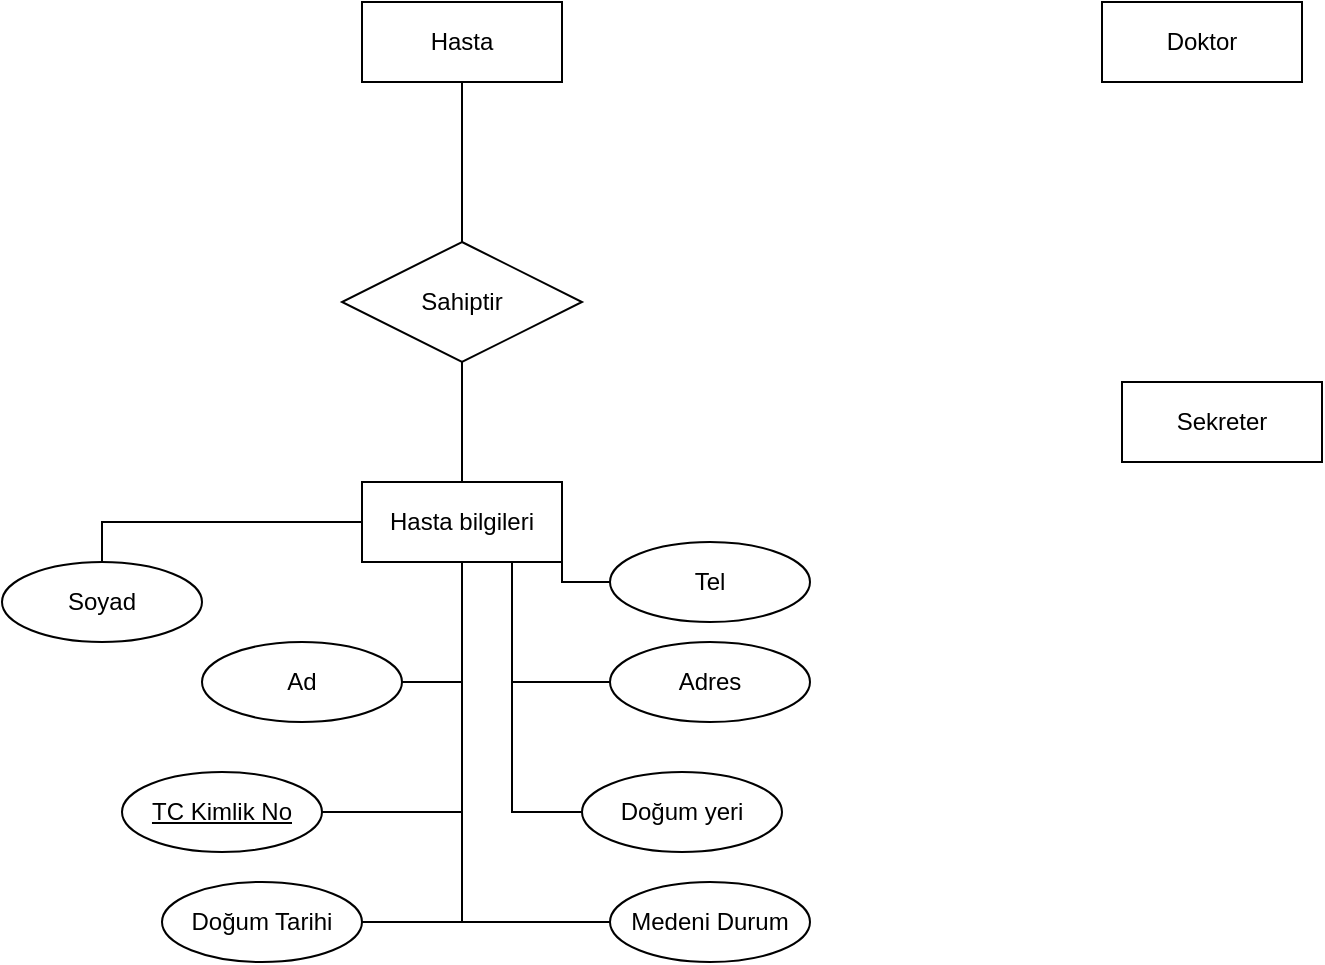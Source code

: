 <mxfile version="20.7.4" type="device"><diagram id="duFwEAFHEnf5ALNuXMwH" name="Sayfa -1"><mxGraphModel dx="1050" dy="619" grid="1" gridSize="10" guides="1" tooltips="1" connect="1" arrows="1" fold="1" page="1" pageScale="1" pageWidth="827" pageHeight="1169" math="0" shadow="0"><root><mxCell id="0"/><mxCell id="1" parent="0"/><mxCell id="lg13btqXPFarkdrNqGxn-3" value="Doktor&lt;br&gt;" style="whiteSpace=wrap;html=1;align=center;" vertex="1" parent="1"><mxGeometry x="560" y="200" width="100" height="40" as="geometry"/></mxCell><mxCell id="lg13btqXPFarkdrNqGxn-4" value="Hasta bilgileri&lt;br&gt;" style="whiteSpace=wrap;html=1;align=center;" vertex="1" parent="1"><mxGeometry x="190" y="440" width="100" height="40" as="geometry"/></mxCell><mxCell id="lg13btqXPFarkdrNqGxn-5" value="Sekreter" style="whiteSpace=wrap;html=1;align=center;" vertex="1" parent="1"><mxGeometry x="570" y="390" width="100" height="40" as="geometry"/></mxCell><mxCell id="lg13btqXPFarkdrNqGxn-11" value="" style="edgeStyle=orthogonalEdgeStyle;rounded=0;orthogonalLoop=1;jettySize=auto;html=1;strokeColor=default;endArrow=none;endFill=0;entryX=0.5;entryY=0;entryDx=0;entryDy=0;startArrow=none;" edge="1" parent="1" source="lg13btqXPFarkdrNqGxn-13" target="lg13btqXPFarkdrNqGxn-4"><mxGeometry relative="1" as="geometry"><mxPoint x="240" y="280" as="targetPoint"/></mxGeometry></mxCell><mxCell id="lg13btqXPFarkdrNqGxn-6" value="Hasta&lt;br&gt;" style="whiteSpace=wrap;html=1;align=center;" vertex="1" parent="1"><mxGeometry x="190" y="200" width="100" height="40" as="geometry"/></mxCell><mxCell id="lg13btqXPFarkdrNqGxn-13" value="Sahiptir&lt;br&gt;" style="shape=rhombus;perimeter=rhombusPerimeter;whiteSpace=wrap;html=1;align=center;" vertex="1" parent="1"><mxGeometry x="180" y="320" width="120" height="60" as="geometry"/></mxCell><mxCell id="lg13btqXPFarkdrNqGxn-14" value="" style="edgeStyle=orthogonalEdgeStyle;rounded=0;orthogonalLoop=1;jettySize=auto;html=1;strokeColor=default;endArrow=none;endFill=0;entryX=0.5;entryY=0;entryDx=0;entryDy=0;" edge="1" parent="1" source="lg13btqXPFarkdrNqGxn-6" target="lg13btqXPFarkdrNqGxn-13"><mxGeometry relative="1" as="geometry"><mxPoint x="240" y="240" as="sourcePoint"/><mxPoint x="240" y="440" as="targetPoint"/></mxGeometry></mxCell><mxCell id="lg13btqXPFarkdrNqGxn-35" style="edgeStyle=orthogonalEdgeStyle;rounded=0;orthogonalLoop=1;jettySize=auto;html=1;exitX=1;exitY=0.5;exitDx=0;exitDy=0;entryX=0.5;entryY=1;entryDx=0;entryDy=0;strokeColor=default;endArrow=none;endFill=0;" edge="1" parent="1" source="lg13btqXPFarkdrNqGxn-15" target="lg13btqXPFarkdrNqGxn-4"><mxGeometry relative="1" as="geometry"/></mxCell><mxCell id="lg13btqXPFarkdrNqGxn-15" value="Ad&lt;br&gt;" style="ellipse;whiteSpace=wrap;html=1;align=center;" vertex="1" parent="1"><mxGeometry x="110" y="520" width="100" height="40" as="geometry"/></mxCell><mxCell id="lg13btqXPFarkdrNqGxn-34" style="edgeStyle=orthogonalEdgeStyle;rounded=0;orthogonalLoop=1;jettySize=auto;html=1;exitX=1;exitY=0.5;exitDx=0;exitDy=0;entryX=0.5;entryY=1;entryDx=0;entryDy=0;strokeColor=default;endArrow=none;endFill=0;" edge="1" parent="1" source="lg13btqXPFarkdrNqGxn-16" target="lg13btqXPFarkdrNqGxn-4"><mxGeometry relative="1" as="geometry"/></mxCell><mxCell id="lg13btqXPFarkdrNqGxn-16" value="TC Kimlik No&lt;br&gt;" style="ellipse;whiteSpace=wrap;html=1;align=center;fontStyle=4;" vertex="1" parent="1"><mxGeometry x="70" y="585" width="100" height="40" as="geometry"/></mxCell><mxCell id="lg13btqXPFarkdrNqGxn-22" style="edgeStyle=orthogonalEdgeStyle;rounded=0;orthogonalLoop=1;jettySize=auto;html=1;exitX=0.5;exitY=0;exitDx=0;exitDy=0;entryX=0;entryY=0.5;entryDx=0;entryDy=0;strokeColor=default;endArrow=none;endFill=0;" edge="1" parent="1" source="lg13btqXPFarkdrNqGxn-19" target="lg13btqXPFarkdrNqGxn-4"><mxGeometry relative="1" as="geometry"/></mxCell><mxCell id="lg13btqXPFarkdrNqGxn-19" value="Soyad" style="ellipse;whiteSpace=wrap;html=1;align=center;" vertex="1" parent="1"><mxGeometry x="10" y="480" width="100" height="40" as="geometry"/></mxCell><mxCell id="lg13btqXPFarkdrNqGxn-24" style="edgeStyle=orthogonalEdgeStyle;rounded=0;orthogonalLoop=1;jettySize=auto;html=1;strokeColor=default;endArrow=none;endFill=0;entryX=0.75;entryY=1;entryDx=0;entryDy=0;" edge="1" parent="1" source="lg13btqXPFarkdrNqGxn-23" target="lg13btqXPFarkdrNqGxn-4"><mxGeometry relative="1" as="geometry"><mxPoint x="240" y="490" as="targetPoint"/></mxGeometry></mxCell><mxCell id="lg13btqXPFarkdrNqGxn-23" value="Doğum yeri&lt;br&gt;" style="ellipse;whiteSpace=wrap;html=1;align=center;" vertex="1" parent="1"><mxGeometry x="300" y="585" width="100" height="40" as="geometry"/></mxCell><mxCell id="lg13btqXPFarkdrNqGxn-36" style="edgeStyle=orthogonalEdgeStyle;rounded=0;orthogonalLoop=1;jettySize=auto;html=1;exitX=1;exitY=0.5;exitDx=0;exitDy=0;entryX=0.5;entryY=1;entryDx=0;entryDy=0;strokeColor=default;endArrow=none;endFill=0;" edge="1" parent="1" source="lg13btqXPFarkdrNqGxn-25" target="lg13btqXPFarkdrNqGxn-4"><mxGeometry relative="1" as="geometry"/></mxCell><mxCell id="lg13btqXPFarkdrNqGxn-25" value="Doğum Tarihi&lt;br&gt;" style="ellipse;whiteSpace=wrap;html=1;align=center;" vertex="1" parent="1"><mxGeometry x="90" y="640" width="100" height="40" as="geometry"/></mxCell><mxCell id="lg13btqXPFarkdrNqGxn-29" style="edgeStyle=orthogonalEdgeStyle;rounded=0;orthogonalLoop=1;jettySize=auto;html=1;exitX=0;exitY=0.5;exitDx=0;exitDy=0;entryX=0.5;entryY=1;entryDx=0;entryDy=0;strokeColor=default;endArrow=none;endFill=0;" edge="1" parent="1" source="lg13btqXPFarkdrNqGxn-28" target="lg13btqXPFarkdrNqGxn-4"><mxGeometry relative="1" as="geometry"/></mxCell><mxCell id="lg13btqXPFarkdrNqGxn-28" value="Medeni Durum" style="ellipse;whiteSpace=wrap;html=1;align=center;" vertex="1" parent="1"><mxGeometry x="314" y="640" width="100" height="40" as="geometry"/></mxCell><mxCell id="lg13btqXPFarkdrNqGxn-33" style="edgeStyle=orthogonalEdgeStyle;rounded=0;orthogonalLoop=1;jettySize=auto;html=1;exitX=0;exitY=0.5;exitDx=0;exitDy=0;entryX=0.75;entryY=1;entryDx=0;entryDy=0;strokeColor=default;endArrow=none;endFill=0;" edge="1" parent="1" source="lg13btqXPFarkdrNqGxn-30" target="lg13btqXPFarkdrNqGxn-4"><mxGeometry relative="1" as="geometry"/></mxCell><mxCell id="lg13btqXPFarkdrNqGxn-30" value="Adres" style="ellipse;whiteSpace=wrap;html=1;align=center;" vertex="1" parent="1"><mxGeometry x="314" y="520" width="100" height="40" as="geometry"/></mxCell><mxCell id="lg13btqXPFarkdrNqGxn-32" style="edgeStyle=orthogonalEdgeStyle;rounded=0;orthogonalLoop=1;jettySize=auto;html=1;exitX=0;exitY=0.5;exitDx=0;exitDy=0;entryX=1;entryY=0.5;entryDx=0;entryDy=0;strokeColor=default;endArrow=none;endFill=0;" edge="1" parent="1" source="lg13btqXPFarkdrNqGxn-31" target="lg13btqXPFarkdrNqGxn-4"><mxGeometry relative="1" as="geometry"/></mxCell><mxCell id="lg13btqXPFarkdrNqGxn-31" value="Tel&lt;br&gt;" style="ellipse;whiteSpace=wrap;html=1;align=center;" vertex="1" parent="1"><mxGeometry x="314" y="470" width="100" height="40" as="geometry"/></mxCell></root></mxGraphModel></diagram></mxfile>